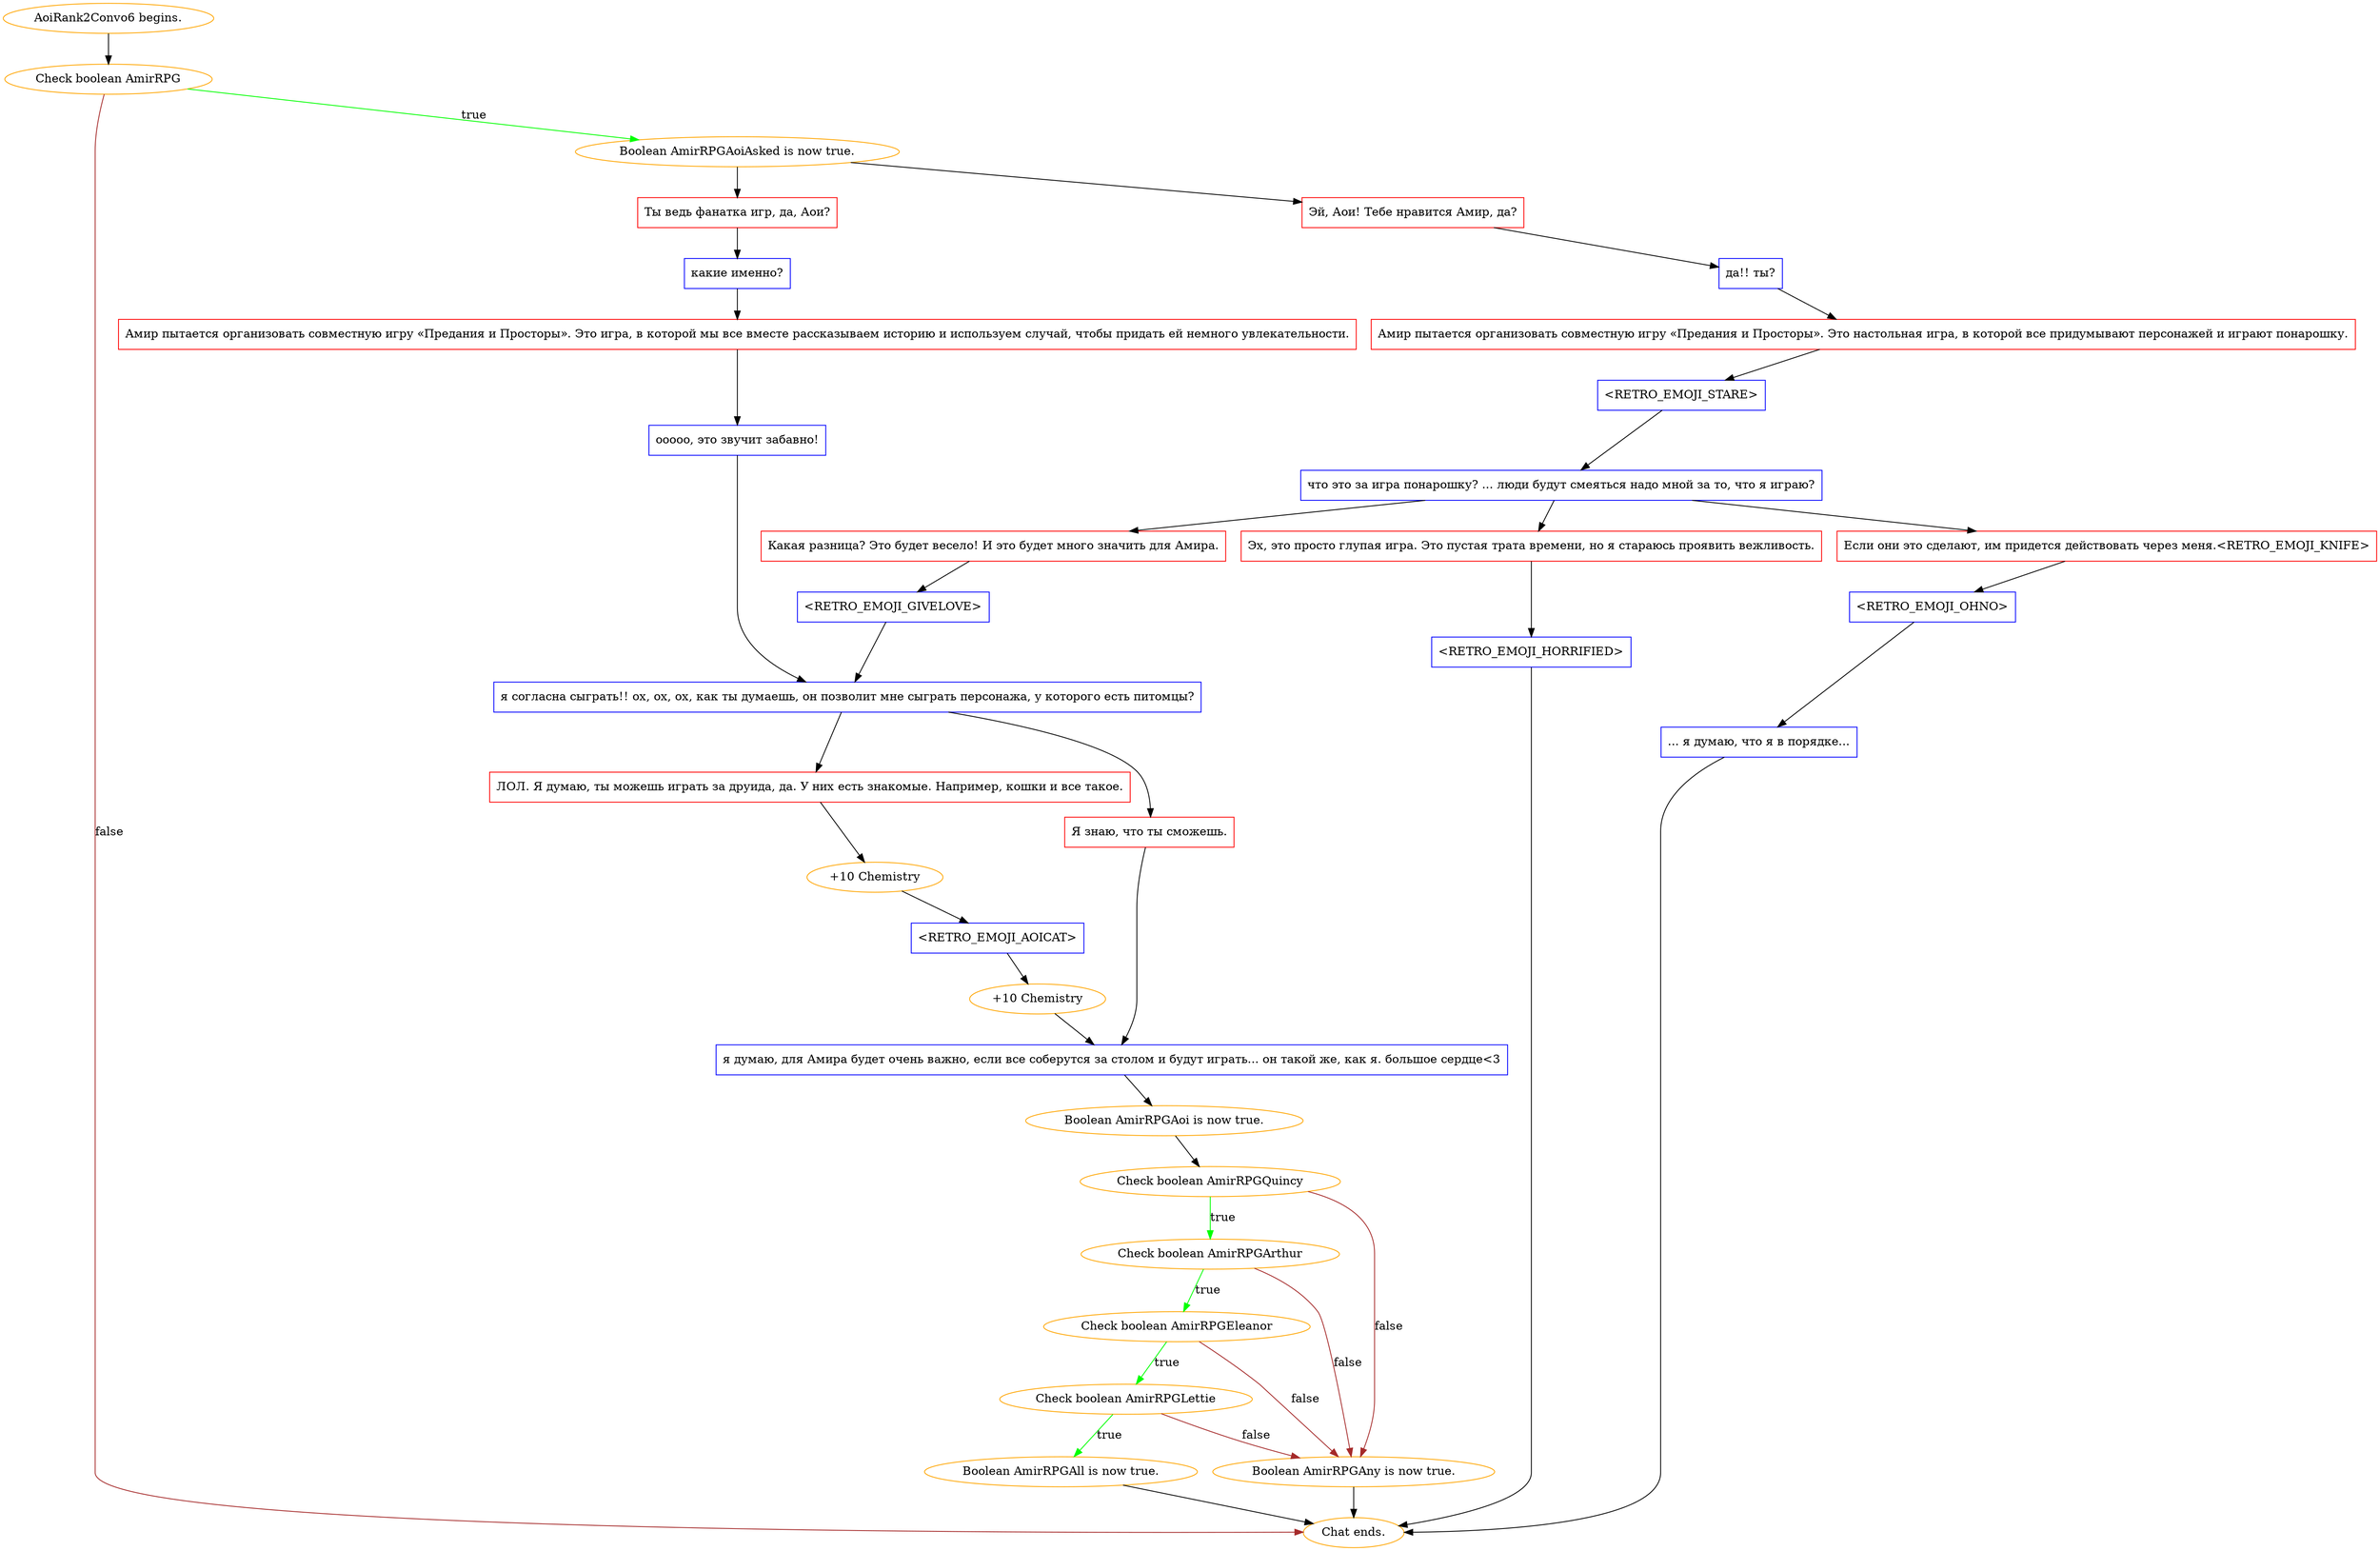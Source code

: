 digraph {
	"AoiRank2Convo6 begins." [color=orange];
		"AoiRank2Convo6 begins." -> j746431032;
	j746431032 [label="Check boolean AmirRPG",color=orange];
		j746431032 -> j683070349 [label=true,color=green];
		j746431032 -> "Chat ends." [label=false,color=brown];
	j683070349 [label="Boolean AmirRPGAoiAsked is now true.",color=orange];
		j683070349 -> j2542568157;
		j683070349 -> j1891458031;
	"Chat ends." [color=orange];
	j2542568157 [label="Эй, Аои! Тебе нравится Амир, да?",shape=box,color=red];
		j2542568157 -> j2236310099;
	j1891458031 [label="Ты ведь фанатка игр, да, Аои?",shape=box,color=red];
		j1891458031 -> j2478193805;
	j2236310099 [label="да!! ты?",shape=box,color=blue];
		j2236310099 -> j235373981;
	j2478193805 [label="какие именно?",shape=box,color=blue];
		j2478193805 -> j3094532220;
	j235373981 [label="Амир пытается организовать совместную игру «Предания и Просторы». Это настольная игра, в которой все придумывают персонажей и играют понарошку.",shape=box,color=red];
		j235373981 -> j2680092828;
	j3094532220 [label="Амир пытается организовать совместную игру «Предания и Просторы». Это игра, в которой мы все вместе рассказываем историю и используем случай, чтобы придать ей немного увлекательности.",shape=box,color=red];
		j3094532220 -> j4221809162;
	j2680092828 [label="<RETRO_EMOJI_STARE>",shape=box,color=blue];
		j2680092828 -> j3413162404;
	j4221809162 [label="ооооо, это звучит забавно!",shape=box,color=blue];
		j4221809162 -> j3574427752;
	j3413162404 [label="что это за игра понарошку? ... люди будут смеяться надо мной за то, что я играю?",shape=box,color=blue];
		j3413162404 -> j532721826;
		j3413162404 -> j217806195;
		j3413162404 -> j1618650208;
	j3574427752 [label="я согласна сыграть!! ох, ох, ох, как ты думаешь, он позволит мне сыграть персонажа, у которого есть питомцы?",shape=box,color=blue];
		j3574427752 -> j3237249542;
		j3574427752 -> j1671603856;
	j532721826 [label="Эх, это просто глупая игра. Это пустая трата времени, но я стараюсь проявить вежливость.",shape=box,color=red];
		j532721826 -> j1160114699;
	j217806195 [label="Если они это сделают, им придется действовать через меня.<RETRO_EMOJI_KNIFE>",shape=box,color=red];
		j217806195 -> j1226554518;
	j1618650208 [label="Какая разница? Это будет весело! И это будет много значить для Амира.",shape=box,color=red];
		j1618650208 -> j3049043990;
	j3237249542 [label="ЛОЛ. Я думаю, ты можешь играть за друида, да. У них есть знакомые. Например, кошки и все такое.",shape=box,color=red];
		j3237249542 -> j2946525398;
	j1671603856 [label="Я знаю, что ты сможешь.",shape=box,color=red];
		j1671603856 -> j2402543808;
	j1160114699 [label="<RETRO_EMOJI_HORRIFIED>",shape=box,color=blue];
		j1160114699 -> "Chat ends.";
	j1226554518 [label="<RETRO_EMOJI_OHNO>",shape=box,color=blue];
		j1226554518 -> j1967527544;
	j3049043990 [label="<RETRO_EMOJI_GIVELOVE>",shape=box,color=blue];
		j3049043990 -> j3574427752;
	j2946525398 [label="+10 Chemistry",color=orange];
		j2946525398 -> j2952177107;
	j2402543808 [label="я думаю, для Амира будет очень важно, если все соберутся за столом и будут играть... он такой же, как я. большое сердце<3",shape=box,color=blue];
		j2402543808 -> j2733582503;
	j1967527544 [label="... я думаю, что я в порядке...",shape=box,color=blue];
		j1967527544 -> "Chat ends.";
	j2952177107 [label="<RETRO_EMOJI_AOICAT>",shape=box,color=blue];
		j2952177107 -> j1883798262;
	j2733582503 [label="Boolean AmirRPGAoi is now true.",color=orange];
		j2733582503 -> j235759563;
	j1883798262 [label="+10 Chemistry",color=orange];
		j1883798262 -> j2402543808;
	j235759563 [label="Check boolean AmirRPGQuincy",color=orange];
		j235759563 -> j4092888925 [label=true,color=green];
		j235759563 -> j1992773596 [label=false,color=brown];
	j4092888925 [label="Check boolean AmirRPGArthur",color=orange];
		j4092888925 -> j3988635441 [label=true,color=green];
		j4092888925 -> j1992773596 [label=false,color=brown];
	j1992773596 [label="Boolean AmirRPGAny is now true.",color=orange];
		j1992773596 -> "Chat ends.";
	j3988635441 [label="Check boolean AmirRPGEleanor",color=orange];
		j3988635441 -> j1570524431 [label=true,color=green];
		j3988635441 -> j1992773596 [label=false,color=brown];
	j1570524431 [label="Check boolean AmirRPGLettie",color=orange];
		j1570524431 -> j2677000302 [label=true,color=green];
		j1570524431 -> j1992773596 [label=false,color=brown];
	j2677000302 [label="Boolean AmirRPGAll is now true.",color=orange];
		j2677000302 -> "Chat ends.";
}